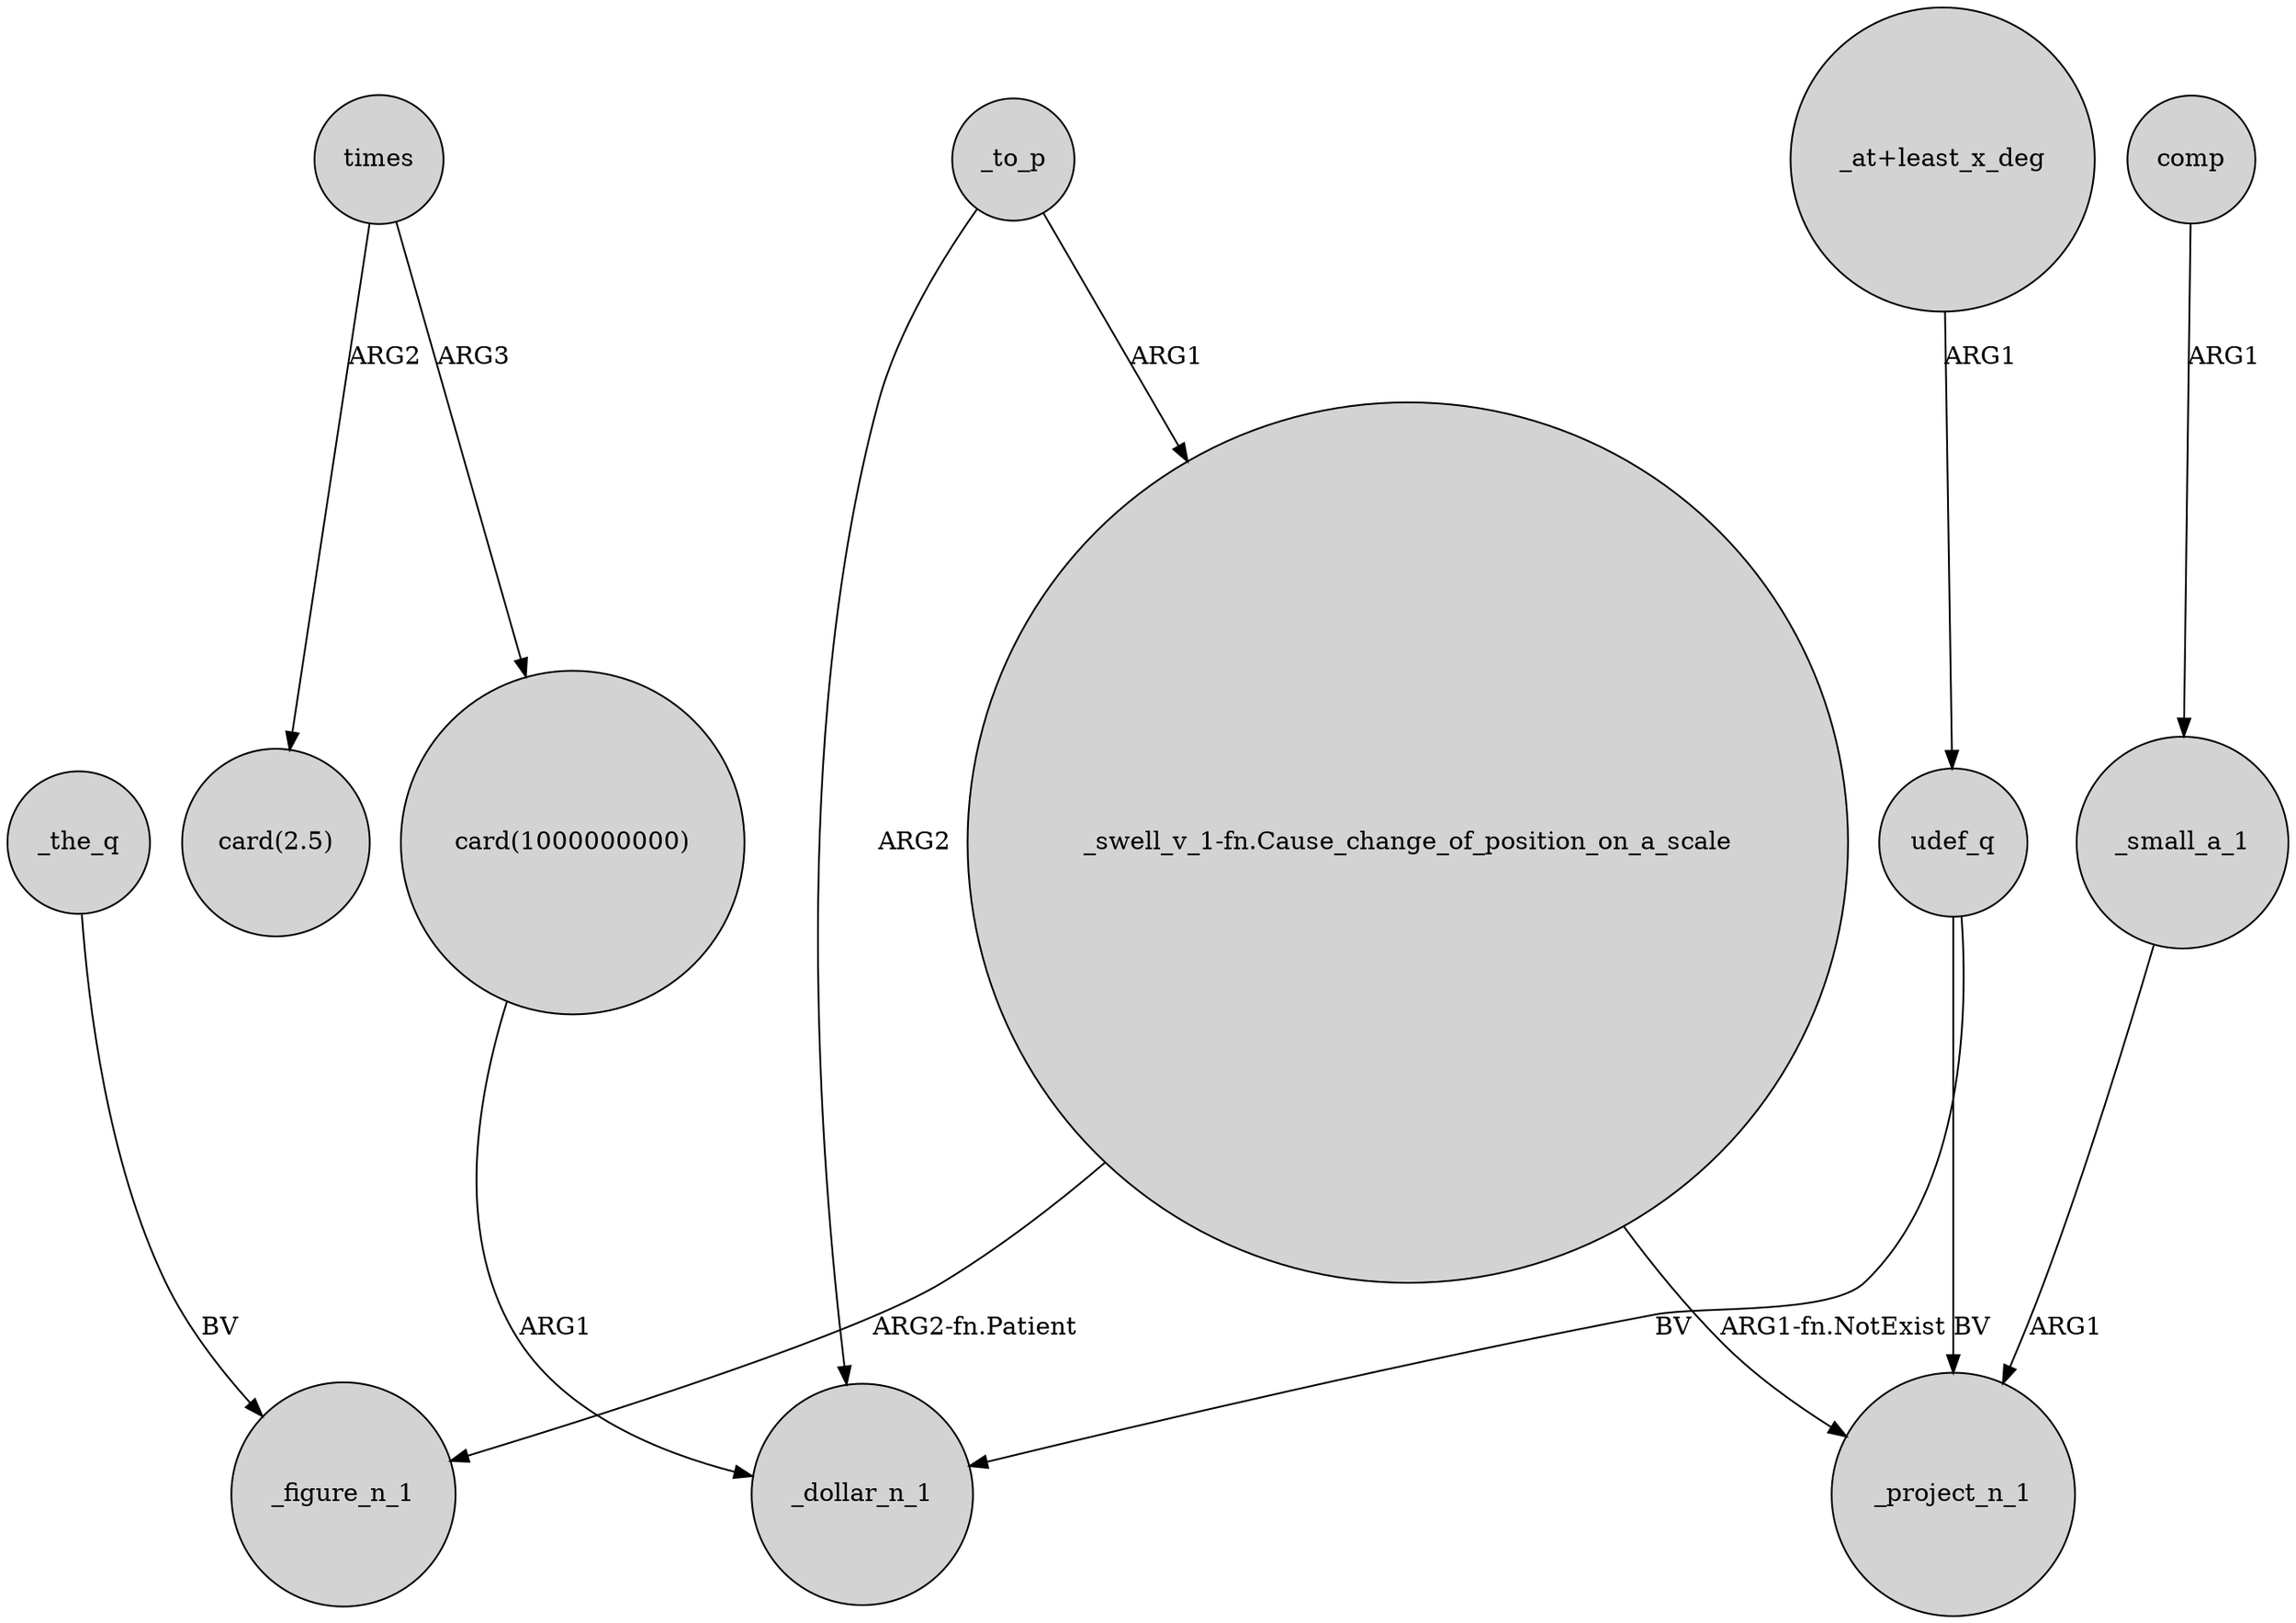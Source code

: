 digraph {
	node [shape=circle style=filled]
	_to_p -> _dollar_n_1 [label=ARG2]
	comp -> _small_a_1 [label=ARG1]
	"card(1000000000)" -> _dollar_n_1 [label=ARG1]
	"_swell_v_1-fn.Cause_change_of_position_on_a_scale" -> _figure_n_1 [label="ARG2-fn.Patient"]
	_the_q -> _figure_n_1 [label=BV]
	times -> "card(2.5)" [label=ARG2]
	_small_a_1 -> _project_n_1 [label=ARG1]
	udef_q -> _project_n_1 [label=BV]
	"_swell_v_1-fn.Cause_change_of_position_on_a_scale" -> _project_n_1 [label="ARG1-fn.NotExist"]
	times -> "card(1000000000)" [label=ARG3]
	"_at+least_x_deg" -> udef_q [label=ARG1]
	udef_q -> _dollar_n_1 [label=BV]
	_to_p -> "_swell_v_1-fn.Cause_change_of_position_on_a_scale" [label=ARG1]
}
